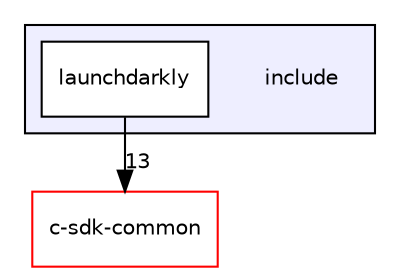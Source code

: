digraph "include" {
  compound=true
  node [ fontsize="10", fontname="Helvetica"];
  edge [ labelfontsize="10", labelfontname="Helvetica"];
  subgraph clusterdir_d44c64559bbebec7f509842c48db8b23 {
    graph [ bgcolor="#eeeeff", pencolor="black", label="" URL="dir_d44c64559bbebec7f509842c48db8b23.html"];
    dir_d44c64559bbebec7f509842c48db8b23 [shape=plaintext label="include"];
    dir_efe5b79025e5a9a1c6aba444011d94a7 [shape=box label="launchdarkly" color="black" fillcolor="white" style="filled" URL="dir_efe5b79025e5a9a1c6aba444011d94a7.html"];
  }
  dir_2baa2abe2a8541e88a77fd54574fc547 [shape=box label="c-sdk-common" fillcolor="white" style="filled" color="red" URL="dir_2baa2abe2a8541e88a77fd54574fc547.html"];
  dir_efe5b79025e5a9a1c6aba444011d94a7->dir_2baa2abe2a8541e88a77fd54574fc547 [headlabel="13", labeldistance=1.5 headhref="dir_000004_000000.html"];
}
